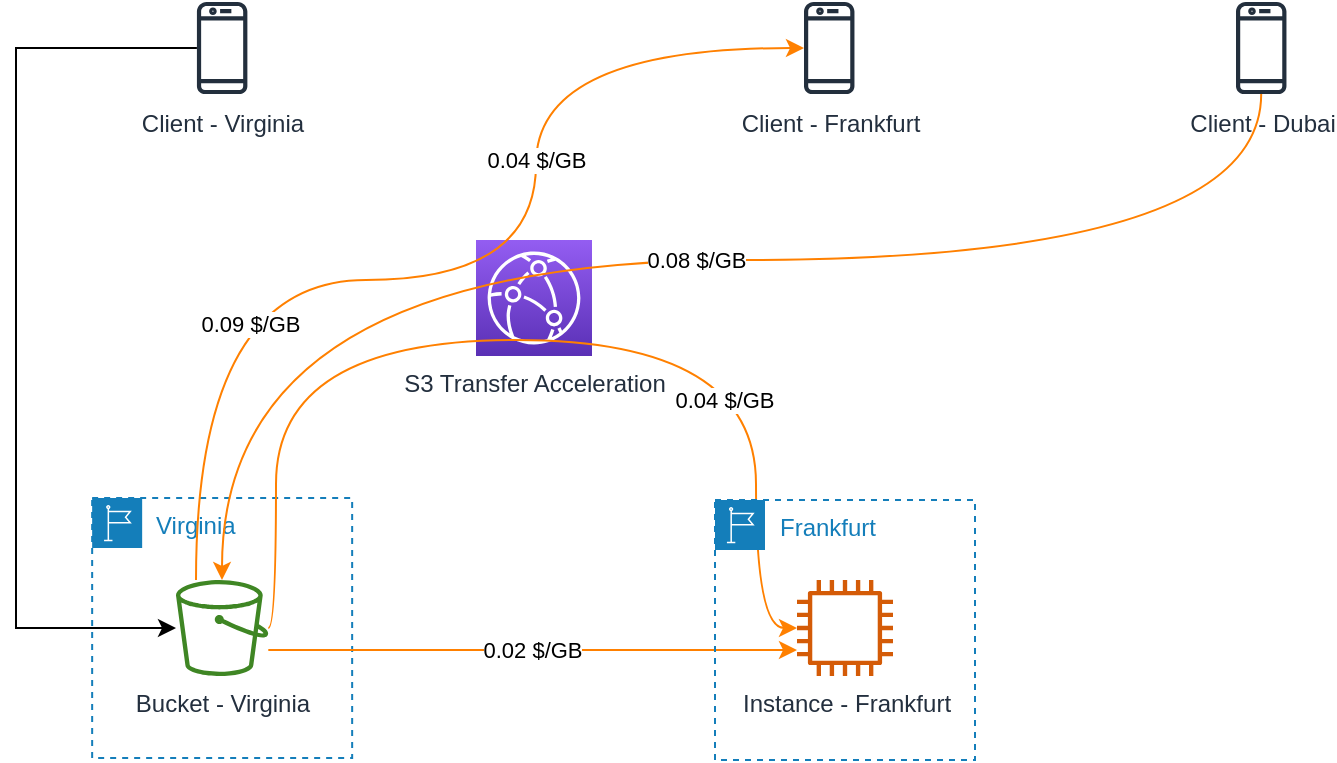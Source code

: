 <mxfile version="20.8.16" type="device"><diagram name="第 1 页" id="JqV1tobCY-YokKLCa4rW"><mxGraphModel dx="954" dy="674" grid="1" gridSize="10" guides="1" tooltips="1" connect="1" arrows="1" fold="1" page="1" pageScale="1" pageWidth="1169" pageHeight="827" math="0" shadow="0"><root><mxCell id="0"/><mxCell id="1" parent="0"/><mxCell id="CqD_t5cPLTbHsDp3fh-o-18" value="Virginia" style="points=[[0,0],[0.25,0],[0.5,0],[0.75,0],[1,0],[1,0.25],[1,0.5],[1,0.75],[1,1],[0.75,1],[0.5,1],[0.25,1],[0,1],[0,0.75],[0,0.5],[0,0.25]];outlineConnect=0;gradientColor=none;html=1;whiteSpace=wrap;fontSize=12;fontStyle=0;container=1;pointerEvents=0;collapsible=0;recursiveResize=0;shape=mxgraph.aws4.group;grIcon=mxgraph.aws4.group_region;strokeColor=#147EBA;fillColor=none;verticalAlign=top;align=left;spacingLeft=30;fontColor=#147EBA;dashed=1;" parent="1" vertex="1"><mxGeometry x="188.08" y="299" width="130" height="130" as="geometry"/></mxCell><mxCell id="CqD_t5cPLTbHsDp3fh-o-6" value="S3 Transfer Acceleration" style="sketch=0;points=[[0,0,0],[0.25,0,0],[0.5,0,0],[0.75,0,0],[1,0,0],[0,1,0],[0.25,1,0],[0.5,1,0],[0.75,1,0],[1,1,0],[0,0.25,0],[0,0.5,0],[0,0.75,0],[1,0.25,0],[1,0.5,0],[1,0.75,0]];outlineConnect=0;fontColor=#232F3E;gradientColor=#945DF2;gradientDirection=north;fillColor=#5A30B5;strokeColor=#ffffff;dashed=0;verticalLabelPosition=bottom;verticalAlign=top;align=center;html=1;fontSize=12;fontStyle=0;aspect=fixed;shape=mxgraph.aws4.resourceIcon;resIcon=mxgraph.aws4.cloudfront;" parent="1" vertex="1"><mxGeometry x="380" y="170" width="58" height="58" as="geometry"/></mxCell><mxCell id="CqD_t5cPLTbHsDp3fh-o-11" style="edgeStyle=orthogonalEdgeStyle;rounded=0;orthogonalLoop=1;jettySize=auto;html=1;strokeColor=#FF8000;curved=1;" parent="1" source="CqD_t5cPLTbHsDp3fh-o-1" target="CqD_t5cPLTbHsDp3fh-o-7" edge="1"><mxGeometry relative="1" as="geometry"><Array as="points"><mxPoint x="280" y="364"/><mxPoint x="280" y="220"/><mxPoint x="520" y="220"/><mxPoint x="520" y="364"/></Array></mxGeometry></mxCell><mxCell id="GIBw-P5PD4uLJ1uxAqcl-3" value="0.04 $/GB" style="edgeLabel;html=1;align=center;verticalAlign=middle;resizable=0;points=[];" vertex="1" connectable="0" parent="CqD_t5cPLTbHsDp3fh-o-11"><mxGeometry x="0.513" y="-16" relative="1" as="geometry"><mxPoint as="offset"/></mxGeometry></mxCell><mxCell id="CqD_t5cPLTbHsDp3fh-o-13" value="0.02 $/GB" style="edgeStyle=orthogonalEdgeStyle;curved=1;rounded=0;orthogonalLoop=1;jettySize=auto;html=1;strokeColor=#FF8000;" parent="1" edge="1"><mxGeometry relative="1" as="geometry"><mxPoint x="276.148" y="375" as="sourcePoint"/><mxPoint x="540.5" y="375" as="targetPoint"/></mxGeometry></mxCell><mxCell id="CqD_t5cPLTbHsDp3fh-o-14" style="edgeStyle=orthogonalEdgeStyle;curved=1;rounded=0;orthogonalLoop=1;jettySize=auto;html=1;strokeColor=#FF8000;" parent="1" source="CqD_t5cPLTbHsDp3fh-o-1" target="CqD_t5cPLTbHsDp3fh-o-4" edge="1"><mxGeometry relative="1" as="geometry"><Array as="points"><mxPoint x="240" y="190"/><mxPoint x="410" y="190"/><mxPoint x="410" y="74"/></Array></mxGeometry></mxCell><mxCell id="CqD_t5cPLTbHsDp3fh-o-17" value="0.09 $/GB" style="edgeLabel;html=1;align=center;verticalAlign=middle;resizable=0;points=[];" parent="CqD_t5cPLTbHsDp3fh-o-14" vertex="1" connectable="0"><mxGeometry x="-0.379" y="-22" relative="1" as="geometry"><mxPoint as="offset"/></mxGeometry></mxCell><mxCell id="GIBw-P5PD4uLJ1uxAqcl-2" value="0.04 $/GB" style="edgeLabel;html=1;align=center;verticalAlign=middle;resizable=0;points=[];" vertex="1" connectable="0" parent="CqD_t5cPLTbHsDp3fh-o-14"><mxGeometry x="0.397" y="-6" relative="1" as="geometry"><mxPoint x="-6" y="18" as="offset"/></mxGeometry></mxCell><mxCell id="CqD_t5cPLTbHsDp3fh-o-1" value="Bucket - Virginia" style="sketch=0;outlineConnect=0;fontColor=#232F3E;gradientColor=none;fillColor=#3F8624;strokeColor=none;dashed=0;verticalLabelPosition=bottom;verticalAlign=top;align=center;html=1;fontSize=12;fontStyle=0;aspect=fixed;pointerEvents=1;shape=mxgraph.aws4.bucket;" parent="1" vertex="1"><mxGeometry x="230" y="340" width="46.15" height="48" as="geometry"/></mxCell><mxCell id="IuAlirHKX_HnJhWPkC4s-1" style="edgeStyle=orthogonalEdgeStyle;rounded=0;orthogonalLoop=1;jettySize=auto;html=1;" parent="1" source="CqD_t5cPLTbHsDp3fh-o-3" target="CqD_t5cPLTbHsDp3fh-o-1" edge="1"><mxGeometry relative="1" as="geometry"><Array as="points"><mxPoint x="150" y="74"/><mxPoint x="150" y="364"/></Array></mxGeometry></mxCell><mxCell id="CqD_t5cPLTbHsDp3fh-o-3" value="Client - Virginia" style="sketch=0;outlineConnect=0;fontColor=#232F3E;gradientColor=none;fillColor=#232F3D;strokeColor=none;dashed=0;verticalLabelPosition=bottom;verticalAlign=top;align=center;html=1;fontSize=12;fontStyle=0;aspect=fixed;pointerEvents=1;shape=mxgraph.aws4.mobile_client;" parent="1" vertex="1"><mxGeometry x="240.46" y="50" width="25.23" height="48" as="geometry"/></mxCell><mxCell id="CqD_t5cPLTbHsDp3fh-o-4" value="Client - Frankfurt" style="sketch=0;outlineConnect=0;fontColor=#232F3E;gradientColor=none;fillColor=#232F3D;strokeColor=none;dashed=0;verticalLabelPosition=bottom;verticalAlign=top;align=center;html=1;fontSize=12;fontStyle=0;aspect=fixed;pointerEvents=1;shape=mxgraph.aws4.mobile_client;" parent="1" vertex="1"><mxGeometry x="544" y="50" width="25.23" height="48" as="geometry"/></mxCell><mxCell id="CqD_t5cPLTbHsDp3fh-o-16" style="edgeStyle=orthogonalEdgeStyle;curved=1;rounded=0;orthogonalLoop=1;jettySize=auto;html=1;strokeColor=#FF8000;" parent="1" source="CqD_t5cPLTbHsDp3fh-o-5" target="CqD_t5cPLTbHsDp3fh-o-1" edge="1"><mxGeometry relative="1" as="geometry"><Array as="points"><mxPoint x="773" y="180"/><mxPoint x="253" y="180"/></Array></mxGeometry></mxCell><mxCell id="GIBw-P5PD4uLJ1uxAqcl-1" value="0.08 $/GB" style="edgeLabel;html=1;align=center;verticalAlign=middle;resizable=0;points=[];" vertex="1" connectable="0" parent="CqD_t5cPLTbHsDp3fh-o-16"><mxGeometry x="-0.498" y="-8" relative="1" as="geometry"><mxPoint x="-174" y="8" as="offset"/></mxGeometry></mxCell><mxCell id="CqD_t5cPLTbHsDp3fh-o-5" value="Client - Dubai" style="sketch=0;outlineConnect=0;fontColor=#232F3E;gradientColor=none;fillColor=#232F3D;strokeColor=none;dashed=0;verticalLabelPosition=bottom;verticalAlign=top;align=center;html=1;fontSize=12;fontStyle=0;aspect=fixed;pointerEvents=1;shape=mxgraph.aws4.mobile_client;" parent="1" vertex="1"><mxGeometry x="760" y="50" width="25.23" height="48" as="geometry"/></mxCell><mxCell id="CqD_t5cPLTbHsDp3fh-o-9" value="Frankfurt" style="points=[[0,0],[0.25,0],[0.5,0],[0.75,0],[1,0],[1,0.25],[1,0.5],[1,0.75],[1,1],[0.75,1],[0.5,1],[0.25,1],[0,1],[0,0.75],[0,0.5],[0,0.25]];outlineConnect=0;gradientColor=none;html=1;whiteSpace=wrap;fontSize=12;fontStyle=0;container=1;pointerEvents=0;collapsible=0;recursiveResize=0;shape=mxgraph.aws4.group;grIcon=mxgraph.aws4.group_region;strokeColor=#147EBA;fillColor=none;verticalAlign=top;align=left;spacingLeft=30;fontColor=#147EBA;dashed=1;" parent="1" vertex="1"><mxGeometry x="499.5" y="300" width="130" height="130" as="geometry"/></mxCell><mxCell id="CqD_t5cPLTbHsDp3fh-o-7" value="Instance - Frankfurt" style="sketch=0;outlineConnect=0;fontColor=#232F3E;gradientColor=none;fillColor=#D45B07;strokeColor=none;dashed=0;verticalLabelPosition=bottom;verticalAlign=top;align=center;html=1;fontSize=12;fontStyle=0;aspect=fixed;pointerEvents=1;shape=mxgraph.aws4.instance2;" parent="CqD_t5cPLTbHsDp3fh-o-9" vertex="1"><mxGeometry x="41" y="40" width="48" height="48" as="geometry"/></mxCell></root></mxGraphModel></diagram></mxfile>
